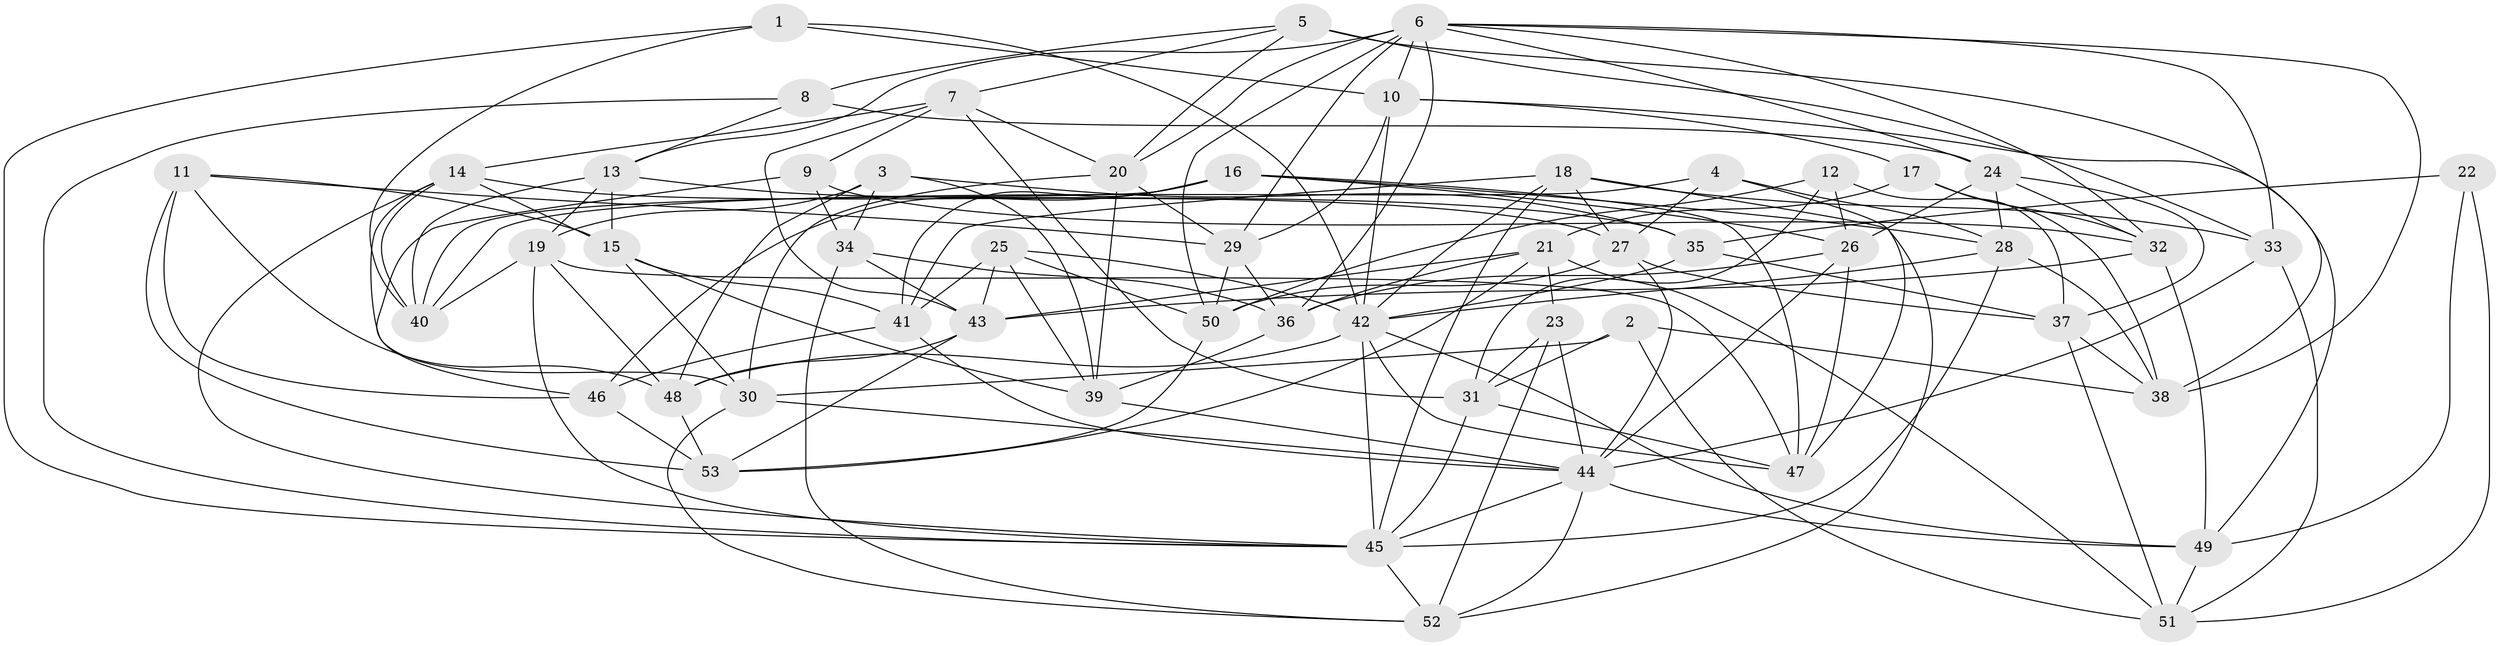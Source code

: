 // original degree distribution, {4: 1.0}
// Generated by graph-tools (version 1.1) at 2025/26/03/09/25 03:26:56]
// undirected, 53 vertices, 154 edges
graph export_dot {
graph [start="1"]
  node [color=gray90,style=filled];
  1;
  2;
  3;
  4;
  5;
  6;
  7;
  8;
  9;
  10;
  11;
  12;
  13;
  14;
  15;
  16;
  17;
  18;
  19;
  20;
  21;
  22;
  23;
  24;
  25;
  26;
  27;
  28;
  29;
  30;
  31;
  32;
  33;
  34;
  35;
  36;
  37;
  38;
  39;
  40;
  41;
  42;
  43;
  44;
  45;
  46;
  47;
  48;
  49;
  50;
  51;
  52;
  53;
  1 -- 10 [weight=1.0];
  1 -- 40 [weight=1.0];
  1 -- 42 [weight=1.0];
  1 -- 45 [weight=1.0];
  2 -- 30 [weight=1.0];
  2 -- 31 [weight=1.0];
  2 -- 38 [weight=1.0];
  2 -- 51 [weight=1.0];
  3 -- 19 [weight=1.0];
  3 -- 34 [weight=2.0];
  3 -- 35 [weight=1.0];
  3 -- 39 [weight=1.0];
  3 -- 48 [weight=1.0];
  4 -- 27 [weight=1.0];
  4 -- 28 [weight=1.0];
  4 -- 40 [weight=1.0];
  4 -- 47 [weight=1.0];
  5 -- 7 [weight=1.0];
  5 -- 8 [weight=1.0];
  5 -- 20 [weight=1.0];
  5 -- 33 [weight=2.0];
  5 -- 38 [weight=1.0];
  6 -- 10 [weight=1.0];
  6 -- 13 [weight=1.0];
  6 -- 20 [weight=1.0];
  6 -- 24 [weight=1.0];
  6 -- 29 [weight=1.0];
  6 -- 32 [weight=1.0];
  6 -- 33 [weight=1.0];
  6 -- 36 [weight=1.0];
  6 -- 38 [weight=1.0];
  6 -- 50 [weight=1.0];
  7 -- 9 [weight=1.0];
  7 -- 14 [weight=1.0];
  7 -- 20 [weight=1.0];
  7 -- 31 [weight=1.0];
  7 -- 43 [weight=1.0];
  8 -- 13 [weight=1.0];
  8 -- 24 [weight=1.0];
  8 -- 45 [weight=1.0];
  9 -- 32 [weight=1.0];
  9 -- 34 [weight=1.0];
  9 -- 46 [weight=1.0];
  10 -- 17 [weight=1.0];
  10 -- 29 [weight=1.0];
  10 -- 42 [weight=1.0];
  10 -- 49 [weight=1.0];
  11 -- 15 [weight=1.0];
  11 -- 29 [weight=1.0];
  11 -- 46 [weight=2.0];
  11 -- 48 [weight=1.0];
  11 -- 53 [weight=1.0];
  12 -- 26 [weight=1.0];
  12 -- 31 [weight=1.0];
  12 -- 37 [weight=1.0];
  12 -- 50 [weight=1.0];
  13 -- 15 [weight=1.0];
  13 -- 19 [weight=1.0];
  13 -- 35 [weight=1.0];
  13 -- 40 [weight=1.0];
  14 -- 15 [weight=1.0];
  14 -- 27 [weight=1.0];
  14 -- 30 [weight=1.0];
  14 -- 40 [weight=1.0];
  14 -- 45 [weight=1.0];
  15 -- 30 [weight=1.0];
  15 -- 39 [weight=1.0];
  15 -- 41 [weight=1.0];
  16 -- 26 [weight=1.0];
  16 -- 28 [weight=1.0];
  16 -- 40 [weight=1.0];
  16 -- 41 [weight=1.0];
  16 -- 46 [weight=1.0];
  16 -- 47 [weight=1.0];
  17 -- 21 [weight=1.0];
  17 -- 32 [weight=1.0];
  17 -- 38 [weight=1.0];
  18 -- 27 [weight=1.0];
  18 -- 33 [weight=1.0];
  18 -- 41 [weight=1.0];
  18 -- 42 [weight=1.0];
  18 -- 45 [weight=1.0];
  18 -- 52 [weight=1.0];
  19 -- 40 [weight=1.0];
  19 -- 45 [weight=1.0];
  19 -- 47 [weight=1.0];
  19 -- 48 [weight=1.0];
  20 -- 29 [weight=1.0];
  20 -- 30 [weight=1.0];
  20 -- 39 [weight=1.0];
  21 -- 23 [weight=1.0];
  21 -- 36 [weight=1.0];
  21 -- 43 [weight=1.0];
  21 -- 51 [weight=1.0];
  21 -- 53 [weight=1.0];
  22 -- 35 [weight=2.0];
  22 -- 49 [weight=1.0];
  22 -- 51 [weight=1.0];
  23 -- 31 [weight=1.0];
  23 -- 44 [weight=1.0];
  23 -- 52 [weight=1.0];
  24 -- 26 [weight=1.0];
  24 -- 28 [weight=1.0];
  24 -- 32 [weight=1.0];
  24 -- 37 [weight=1.0];
  25 -- 39 [weight=1.0];
  25 -- 41 [weight=1.0];
  25 -- 42 [weight=1.0];
  25 -- 43 [weight=2.0];
  25 -- 50 [weight=1.0];
  26 -- 36 [weight=1.0];
  26 -- 44 [weight=1.0];
  26 -- 47 [weight=1.0];
  27 -- 37 [weight=1.0];
  27 -- 44 [weight=1.0];
  27 -- 50 [weight=1.0];
  28 -- 38 [weight=1.0];
  28 -- 42 [weight=1.0];
  28 -- 45 [weight=1.0];
  29 -- 36 [weight=1.0];
  29 -- 50 [weight=1.0];
  30 -- 44 [weight=1.0];
  30 -- 52 [weight=1.0];
  31 -- 45 [weight=1.0];
  31 -- 47 [weight=1.0];
  32 -- 43 [weight=1.0];
  32 -- 49 [weight=1.0];
  33 -- 44 [weight=1.0];
  33 -- 51 [weight=1.0];
  34 -- 36 [weight=1.0];
  34 -- 43 [weight=1.0];
  34 -- 52 [weight=1.0];
  35 -- 37 [weight=1.0];
  35 -- 42 [weight=1.0];
  36 -- 39 [weight=1.0];
  37 -- 38 [weight=1.0];
  37 -- 51 [weight=1.0];
  39 -- 44 [weight=1.0];
  41 -- 44 [weight=1.0];
  41 -- 46 [weight=1.0];
  42 -- 45 [weight=1.0];
  42 -- 47 [weight=1.0];
  42 -- 48 [weight=1.0];
  42 -- 49 [weight=1.0];
  43 -- 48 [weight=1.0];
  43 -- 53 [weight=1.0];
  44 -- 45 [weight=1.0];
  44 -- 49 [weight=1.0];
  44 -- 52 [weight=1.0];
  45 -- 52 [weight=1.0];
  46 -- 53 [weight=1.0];
  48 -- 53 [weight=1.0];
  49 -- 51 [weight=1.0];
  50 -- 53 [weight=1.0];
}
